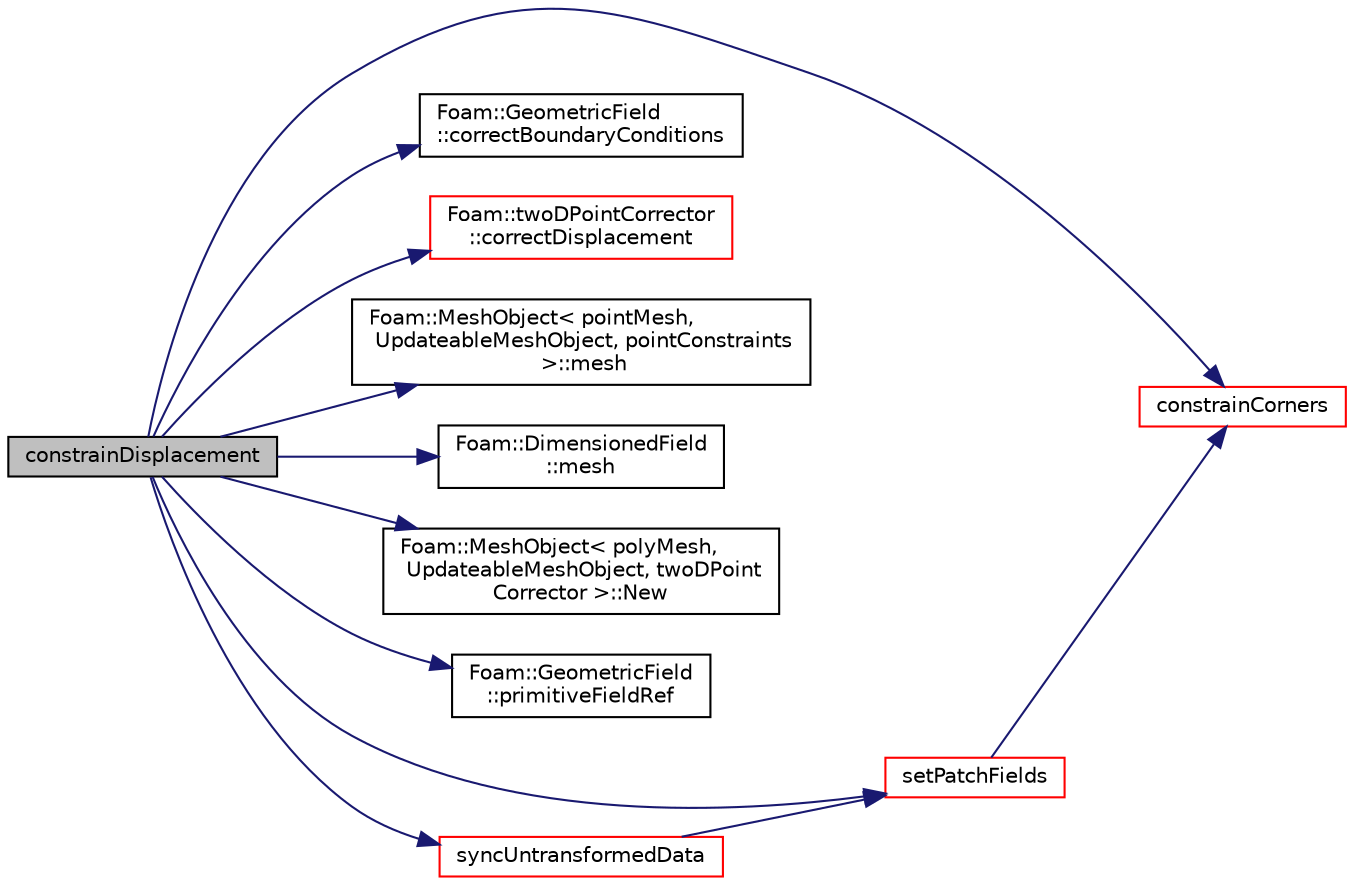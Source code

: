 digraph "constrainDisplacement"
{
  bgcolor="transparent";
  edge [fontname="Helvetica",fontsize="10",labelfontname="Helvetica",labelfontsize="10"];
  node [fontname="Helvetica",fontsize="10",shape=record];
  rankdir="LR";
  Node1 [label="constrainDisplacement",height=0.2,width=0.4,color="black", fillcolor="grey75", style="filled", fontcolor="black"];
  Node1 -> Node2 [color="midnightblue",fontsize="10",style="solid",fontname="Helvetica"];
  Node2 [label="constrainCorners",height=0.2,width=0.4,color="red",URL="$a01914.html#aa10642d7069e2e649077c368bfa6eabe",tooltip="Apply patch-patch constraints only. "];
  Node1 -> Node3 [color="midnightblue",fontsize="10",style="solid",fontname="Helvetica"];
  Node3 [label="Foam::GeometricField\l::correctBoundaryConditions",height=0.2,width=0.4,color="black",URL="$a00937.html#acaf6878ef900e593c4b20812f1b567d6",tooltip="Correct boundary field. "];
  Node1 -> Node4 [color="midnightblue",fontsize="10",style="solid",fontname="Helvetica"];
  Node4 [label="Foam::twoDPointCorrector\l::correctDisplacement",height=0.2,width=0.4,color="red",URL="$a02801.html#a26b46ed22455249a17fd5ec9d066ca97",tooltip="Correct motion displacements. "];
  Node1 -> Node5 [color="midnightblue",fontsize="10",style="solid",fontname="Helvetica"];
  Node5 [label="Foam::MeshObject\< pointMesh,\l UpdateableMeshObject, pointConstraints\l \>::mesh",height=0.2,width=0.4,color="black",URL="$a01506.html#a10ef49d05deafde8cfa3dc8efa6a61c0"];
  Node1 -> Node6 [color="midnightblue",fontsize="10",style="solid",fontname="Helvetica"];
  Node6 [label="Foam::DimensionedField\l::mesh",height=0.2,width=0.4,color="black",URL="$a00539.html#abdefa6904b53f35c49185ee1cb3d1800",tooltip="Return mesh. "];
  Node1 -> Node7 [color="midnightblue",fontsize="10",style="solid",fontname="Helvetica"];
  Node7 [label="Foam::MeshObject\< polyMesh,\l UpdateableMeshObject, twoDPoint\lCorrector \>::New",height=0.2,width=0.4,color="black",URL="$a01506.html#ab61cc2091ec1fd7e08e8948e84235a05"];
  Node1 -> Node8 [color="midnightblue",fontsize="10",style="solid",fontname="Helvetica"];
  Node8 [label="Foam::GeometricField\l::primitiveFieldRef",height=0.2,width=0.4,color="black",URL="$a00937.html#a1c19f056796aa3c294dccefee1f7d26d",tooltip="Return a reference to the internal field. "];
  Node1 -> Node9 [color="midnightblue",fontsize="10",style="solid",fontname="Helvetica"];
  Node9 [label="setPatchFields",height=0.2,width=0.4,color="red",URL="$a01914.html#a1b6bb2c50c9e39688aa71d2263865d68",tooltip="Helper: set patchField values from internal values (on. "];
  Node9 -> Node2 [color="midnightblue",fontsize="10",style="solid",fontname="Helvetica"];
  Node1 -> Node10 [color="midnightblue",fontsize="10",style="solid",fontname="Helvetica"];
  Node10 [label="syncUntransformedData",height=0.2,width=0.4,color="red",URL="$a01914.html#a60a2f4543c7dc5c768bd06768d7004c6",tooltip="Helper: sync data on collocated points only. "];
  Node10 -> Node9 [color="midnightblue",fontsize="10",style="solid",fontname="Helvetica"];
}
